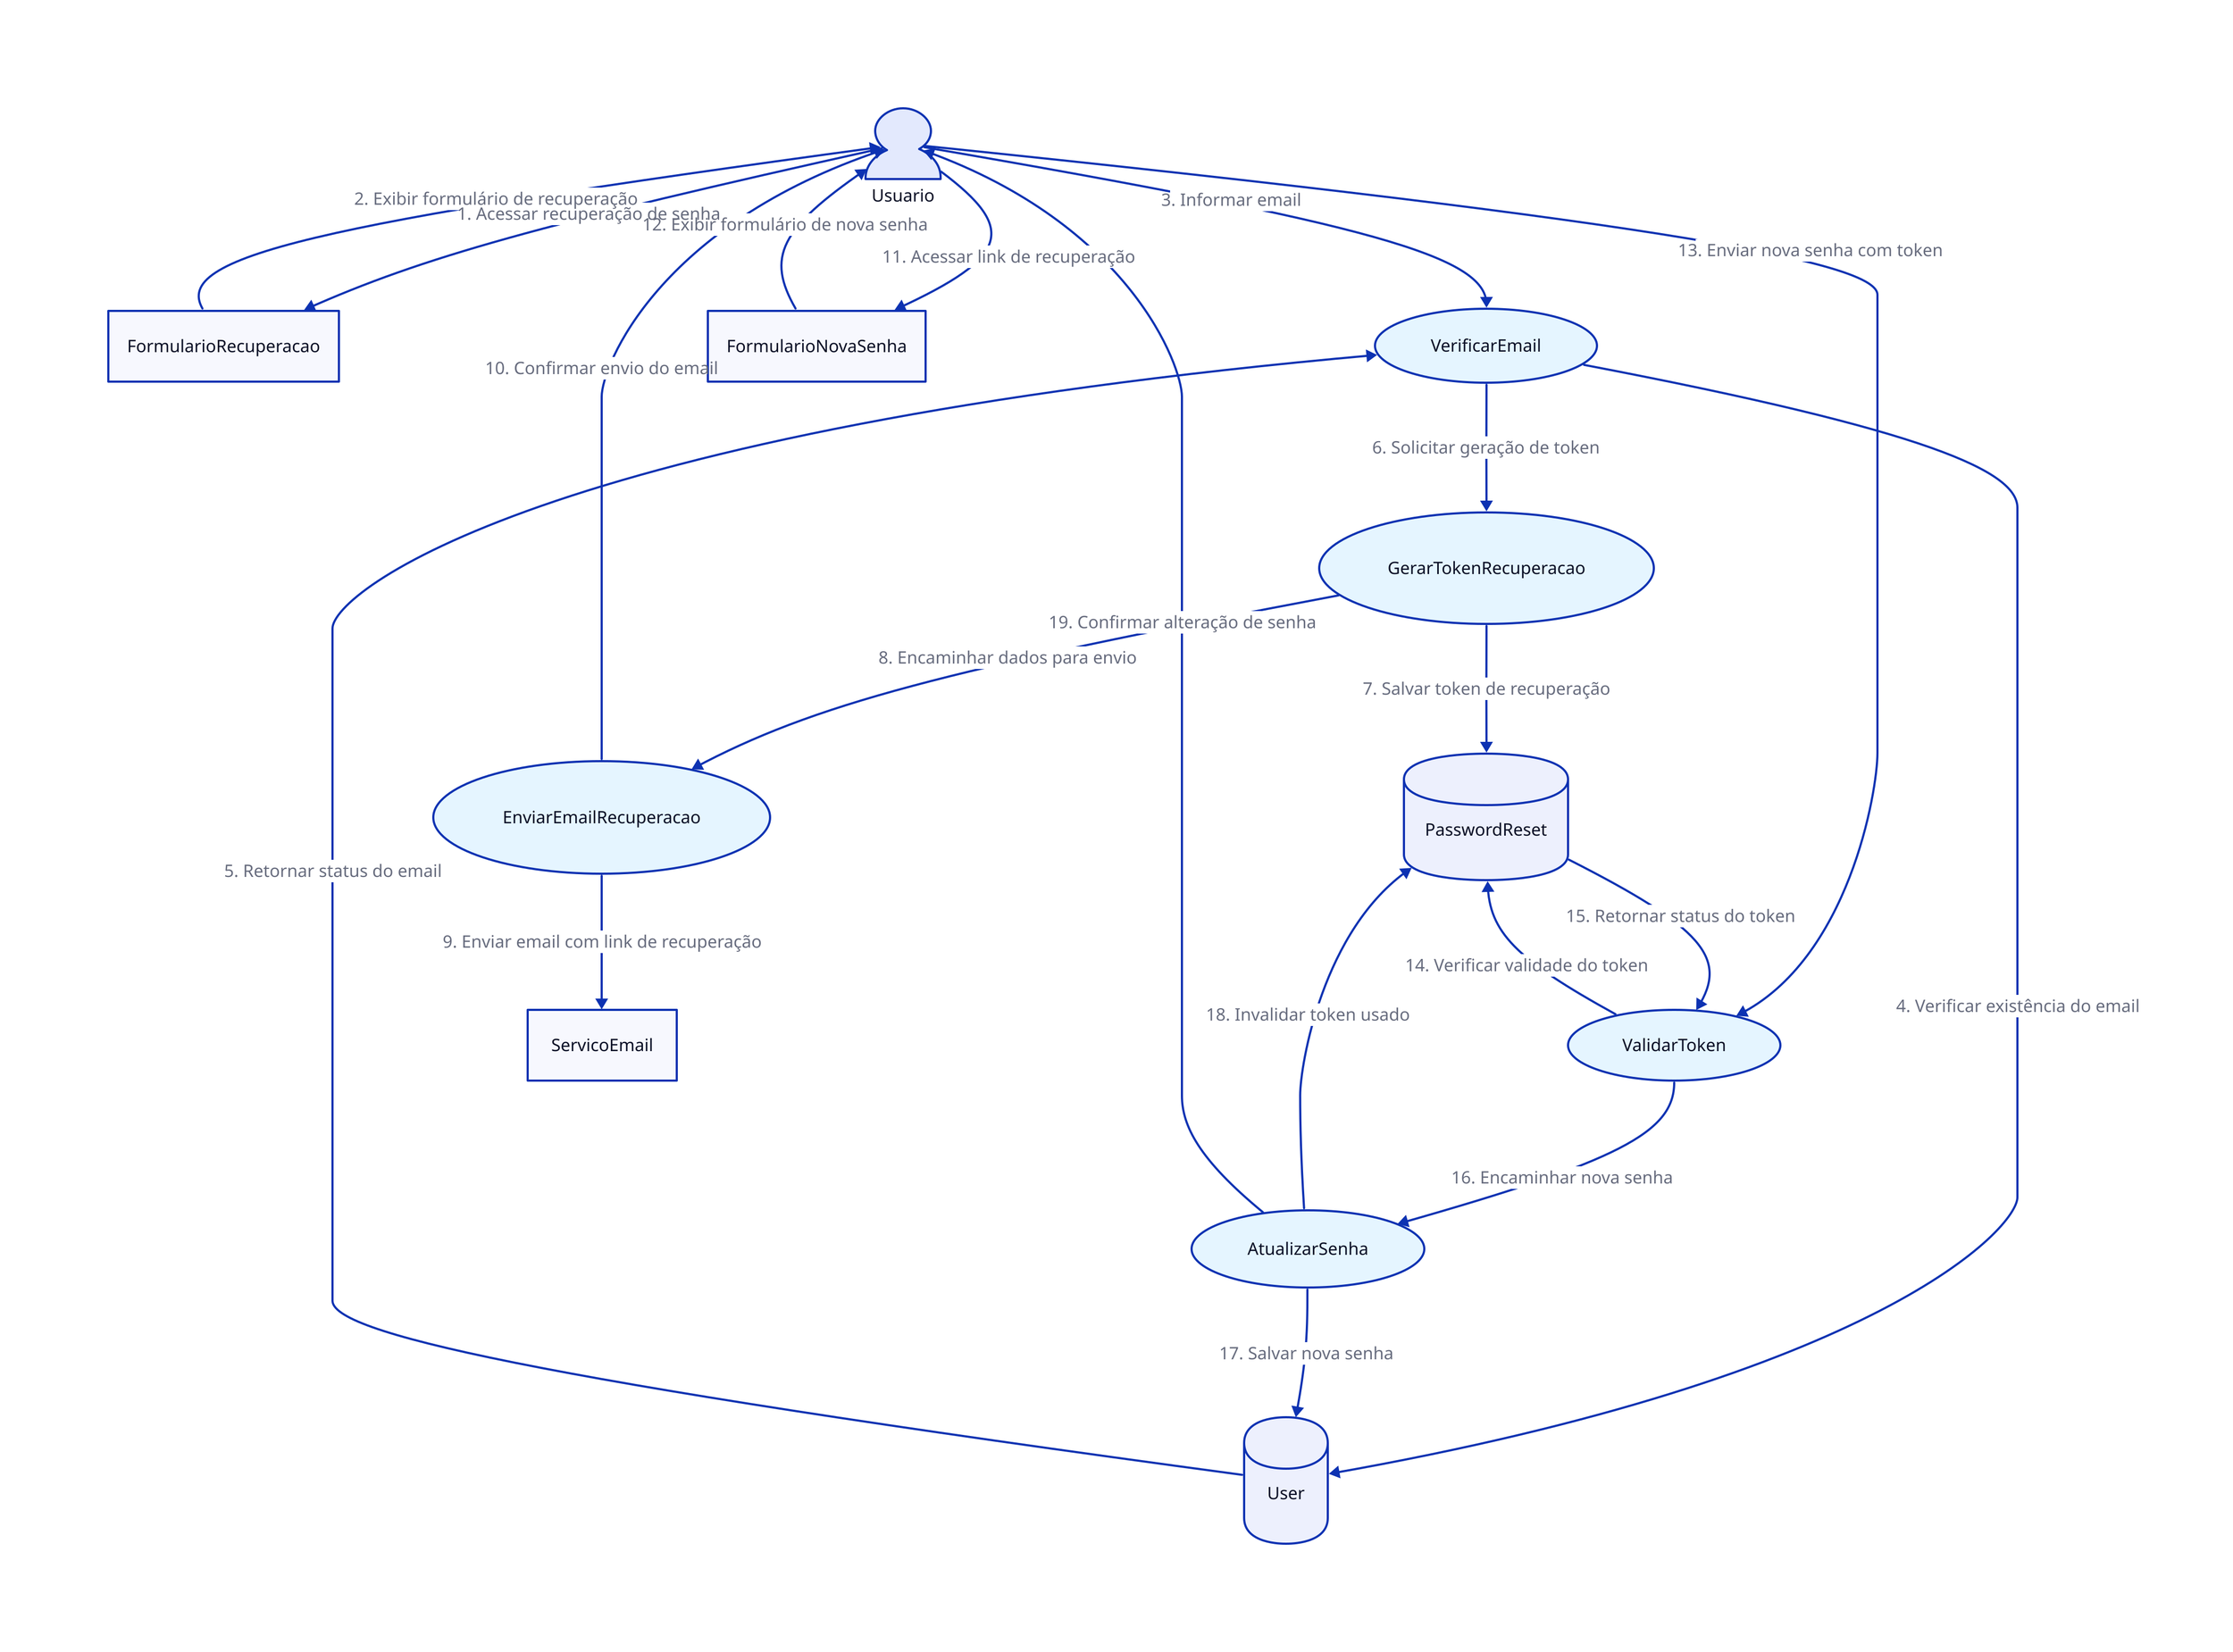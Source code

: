 Usuario: {
  shape: person
}

FormularioRecuperacao: {
  shape: rectangle
}

VerificarEmail: {
  shape: oval
  style.fill: "#E5F5FF"
}

GerarTokenRecuperacao: {
  shape: oval
  style.fill: "#E5F5FF"
}

EnviarEmailRecuperacao: {
  shape: oval
  style.fill: "#E5F5FF"
}

FormularioNovaSenha: {
  shape: rectangle
}

ValidarToken: {
  shape: oval
  style.fill: "#E5F5FF"
}

AtualizarSenha: {
  shape: oval
  style.fill: "#E5F5FF"
}

User: {
  shape: cylinder
}

PasswordReset: {
  shape: cylinder
}

ServicoEmail: {
  shape: rectangle
}

Usuario -> FormularioRecuperacao: "1. Acessar recuperação de senha"
FormularioRecuperacao -> Usuario: "2. Exibir formulário de recuperação"
Usuario -> VerificarEmail: "3. Informar email"
VerificarEmail -> User: "4. Verificar existência do email"
User -> VerificarEmail: "5. Retornar status do email"
VerificarEmail -> GerarTokenRecuperacao: "6. Solicitar geração de token"
GerarTokenRecuperacao -> PasswordReset: "7. Salvar token de recuperação"
GerarTokenRecuperacao -> EnviarEmailRecuperacao: "8. Encaminhar dados para envio"
EnviarEmailRecuperacao -> ServicoEmail: "9. Enviar email com link de recuperação"
EnviarEmailRecuperacao -> Usuario: "10. Confirmar envio do email"
Usuario -> FormularioNovaSenha: "11. Acessar link de recuperação"
FormularioNovaSenha -> Usuario: "12. Exibir formulário de nova senha"
Usuario -> ValidarToken: "13. Enviar nova senha com token"
ValidarToken -> PasswordReset: "14. Verificar validade do token"
PasswordReset -> ValidarToken: "15. Retornar status do token"
ValidarToken -> AtualizarSenha: "16. Encaminhar nova senha"
AtualizarSenha -> User: "17. Salvar nova senha"
AtualizarSenha -> PasswordReset: "18. Invalidar token usado"
AtualizarSenha -> Usuario: "19. Confirmar alteração de senha"
